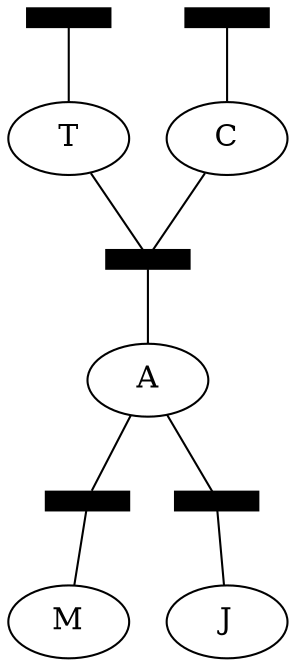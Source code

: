 // Factor Graph
digraph {
	graph [rotation=0]
	node [fontsize=14.4 penwidth=1]
	edge [arrowhead=none penwidth=1]
		C [label=C height=0.48 style=solid width=0.8]
		T [label=T height=0.48 style=solid width=0.8]
		A [label=A height=0.48 style=solid width=0.8]
		M [label=M height=0.48 style=solid width=0.8]
		J [label=J height=0.48 style=solid width=0.8]
		"f(C)" [label="" color=black fixedsize=true height=0.12 shape=rect style=filled width=0.5599999999999999]
		"f(T)" [label="" color=black fixedsize=true height=0.12 shape=rect style=filled width=0.5599999999999999]
		"f(C,T,A)" [label="" color=black fixedsize=true height=0.12 shape=rect style=filled width=0.5599999999999999]
		"f(A,M)" [label="" color=black fixedsize=true height=0.12 shape=rect style=filled width=0.5599999999999999]
		"f(A,J)" [label="" color=black fixedsize=true height=0.12 shape=rect style=filled width=0.5599999999999999]
			"f(C)" -> C
			"f(T)" -> T
			T -> "f(C,T,A)"
			C -> "f(C,T,A)"
			"f(C,T,A)" -> A
			A -> "f(A,M)"
			A -> "f(A,J)"
			"f(A,M)" -> M
			"f(A,J)" -> J
}